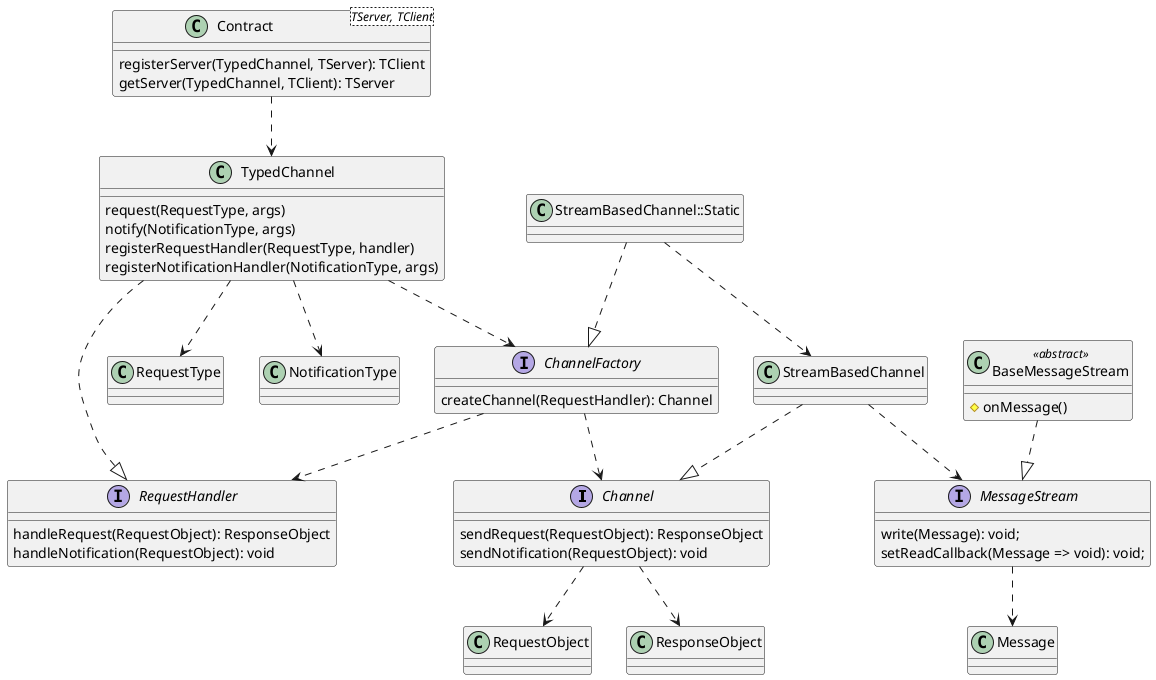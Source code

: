 @startuml Main

interface Channel {
    sendRequest(RequestObject): ResponseObject
    sendNotification(RequestObject): void
}
Channel ..> RequestObject
Channel ..> ResponseObject
class RequestObject
class ResponseObject

interface RequestHandler {
    handleRequest(RequestObject): ResponseObject
	handleNotification(RequestObject): void
}

interface ChannelFactory {
    createChannel(RequestHandler): Channel
}
ChannelFactory ..> RequestHandler
ChannelFactory ..> Channel

interface MessageStream {
    write(Message): void;
	setReadCallback(Message => void): void;
}

MessageStream ..> Message

class BaseMessageStream << abstract >> {
    #onMessage()
}
BaseMessageStream ..|> MessageStream



class StreamBasedChannelStatic as "StreamBasedChannel::Static"
StreamBasedChannelStatic ..|> ChannelFactory
StreamBasedChannelStatic ..> StreamBasedChannel

class StreamBasedChannel
StreamBasedChannel ..|> Channel
StreamBasedChannel ..> MessageStream

class TypedChannel {
    request(RequestType, args)
    notify(NotificationType, args)
    registerRequestHandler(RequestType, handler)
    registerNotificationHandler(NotificationType, args)
}
TypedChannel ..|> RequestHandler
TypedChannel ..> RequestType
TypedChannel ..> NotificationType
TypedChannel ..> ChannelFactory

class Contract<TServer, TClient> {
    registerServer(TypedChannel, TServer): TClient
    getServer(TypedChannel, TClient): TServer
}
Contract ..> TypedChannel

@enduml